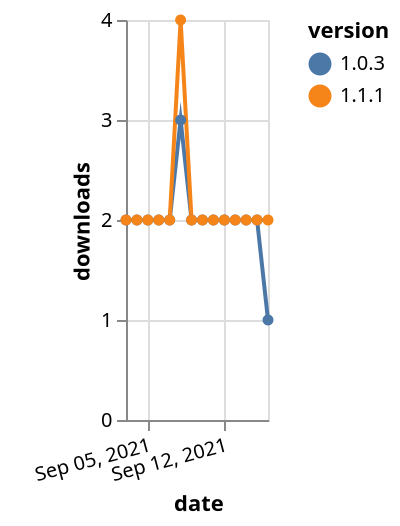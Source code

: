 {"$schema": "https://vega.github.io/schema/vega-lite/v5.json", "description": "A simple bar chart with embedded data.", "data": {"values": [{"date": "2021-09-03", "total": 2511, "delta": 2, "version": "1.0.3"}, {"date": "2021-09-04", "total": 2513, "delta": 2, "version": "1.0.3"}, {"date": "2021-09-05", "total": 2515, "delta": 2, "version": "1.0.3"}, {"date": "2021-09-06", "total": 2517, "delta": 2, "version": "1.0.3"}, {"date": "2021-09-07", "total": 2519, "delta": 2, "version": "1.0.3"}, {"date": "2021-09-08", "total": 2522, "delta": 3, "version": "1.0.3"}, {"date": "2021-09-09", "total": 2524, "delta": 2, "version": "1.0.3"}, {"date": "2021-09-10", "total": 2526, "delta": 2, "version": "1.0.3"}, {"date": "2021-09-11", "total": 2528, "delta": 2, "version": "1.0.3"}, {"date": "2021-09-12", "total": 2530, "delta": 2, "version": "1.0.3"}, {"date": "2021-09-13", "total": 2532, "delta": 2, "version": "1.0.3"}, {"date": "2021-09-14", "total": 2534, "delta": 2, "version": "1.0.3"}, {"date": "2021-09-15", "total": 2536, "delta": 2, "version": "1.0.3"}, {"date": "2021-09-16", "total": 2537, "delta": 1, "version": "1.0.3"}, {"date": "2021-09-03", "total": 2513, "delta": 2, "version": "1.1.1"}, {"date": "2021-09-04", "total": 2515, "delta": 2, "version": "1.1.1"}, {"date": "2021-09-05", "total": 2517, "delta": 2, "version": "1.1.1"}, {"date": "2021-09-06", "total": 2519, "delta": 2, "version": "1.1.1"}, {"date": "2021-09-07", "total": 2521, "delta": 2, "version": "1.1.1"}, {"date": "2021-09-08", "total": 2525, "delta": 4, "version": "1.1.1"}, {"date": "2021-09-09", "total": 2527, "delta": 2, "version": "1.1.1"}, {"date": "2021-09-10", "total": 2529, "delta": 2, "version": "1.1.1"}, {"date": "2021-09-11", "total": 2531, "delta": 2, "version": "1.1.1"}, {"date": "2021-09-12", "total": 2533, "delta": 2, "version": "1.1.1"}, {"date": "2021-09-13", "total": 2535, "delta": 2, "version": "1.1.1"}, {"date": "2021-09-14", "total": 2537, "delta": 2, "version": "1.1.1"}, {"date": "2021-09-15", "total": 2539, "delta": 2, "version": "1.1.1"}, {"date": "2021-09-16", "total": 2541, "delta": 2, "version": "1.1.1"}]}, "width": "container", "mark": {"type": "line", "point": {"filled": true}}, "encoding": {"x": {"field": "date", "type": "temporal", "timeUnit": "yearmonthdate", "title": "date", "axis": {"labelAngle": -15}}, "y": {"field": "delta", "type": "quantitative", "title": "downloads"}, "color": {"field": "version", "type": "nominal"}, "tooltip": {"field": "delta"}}}